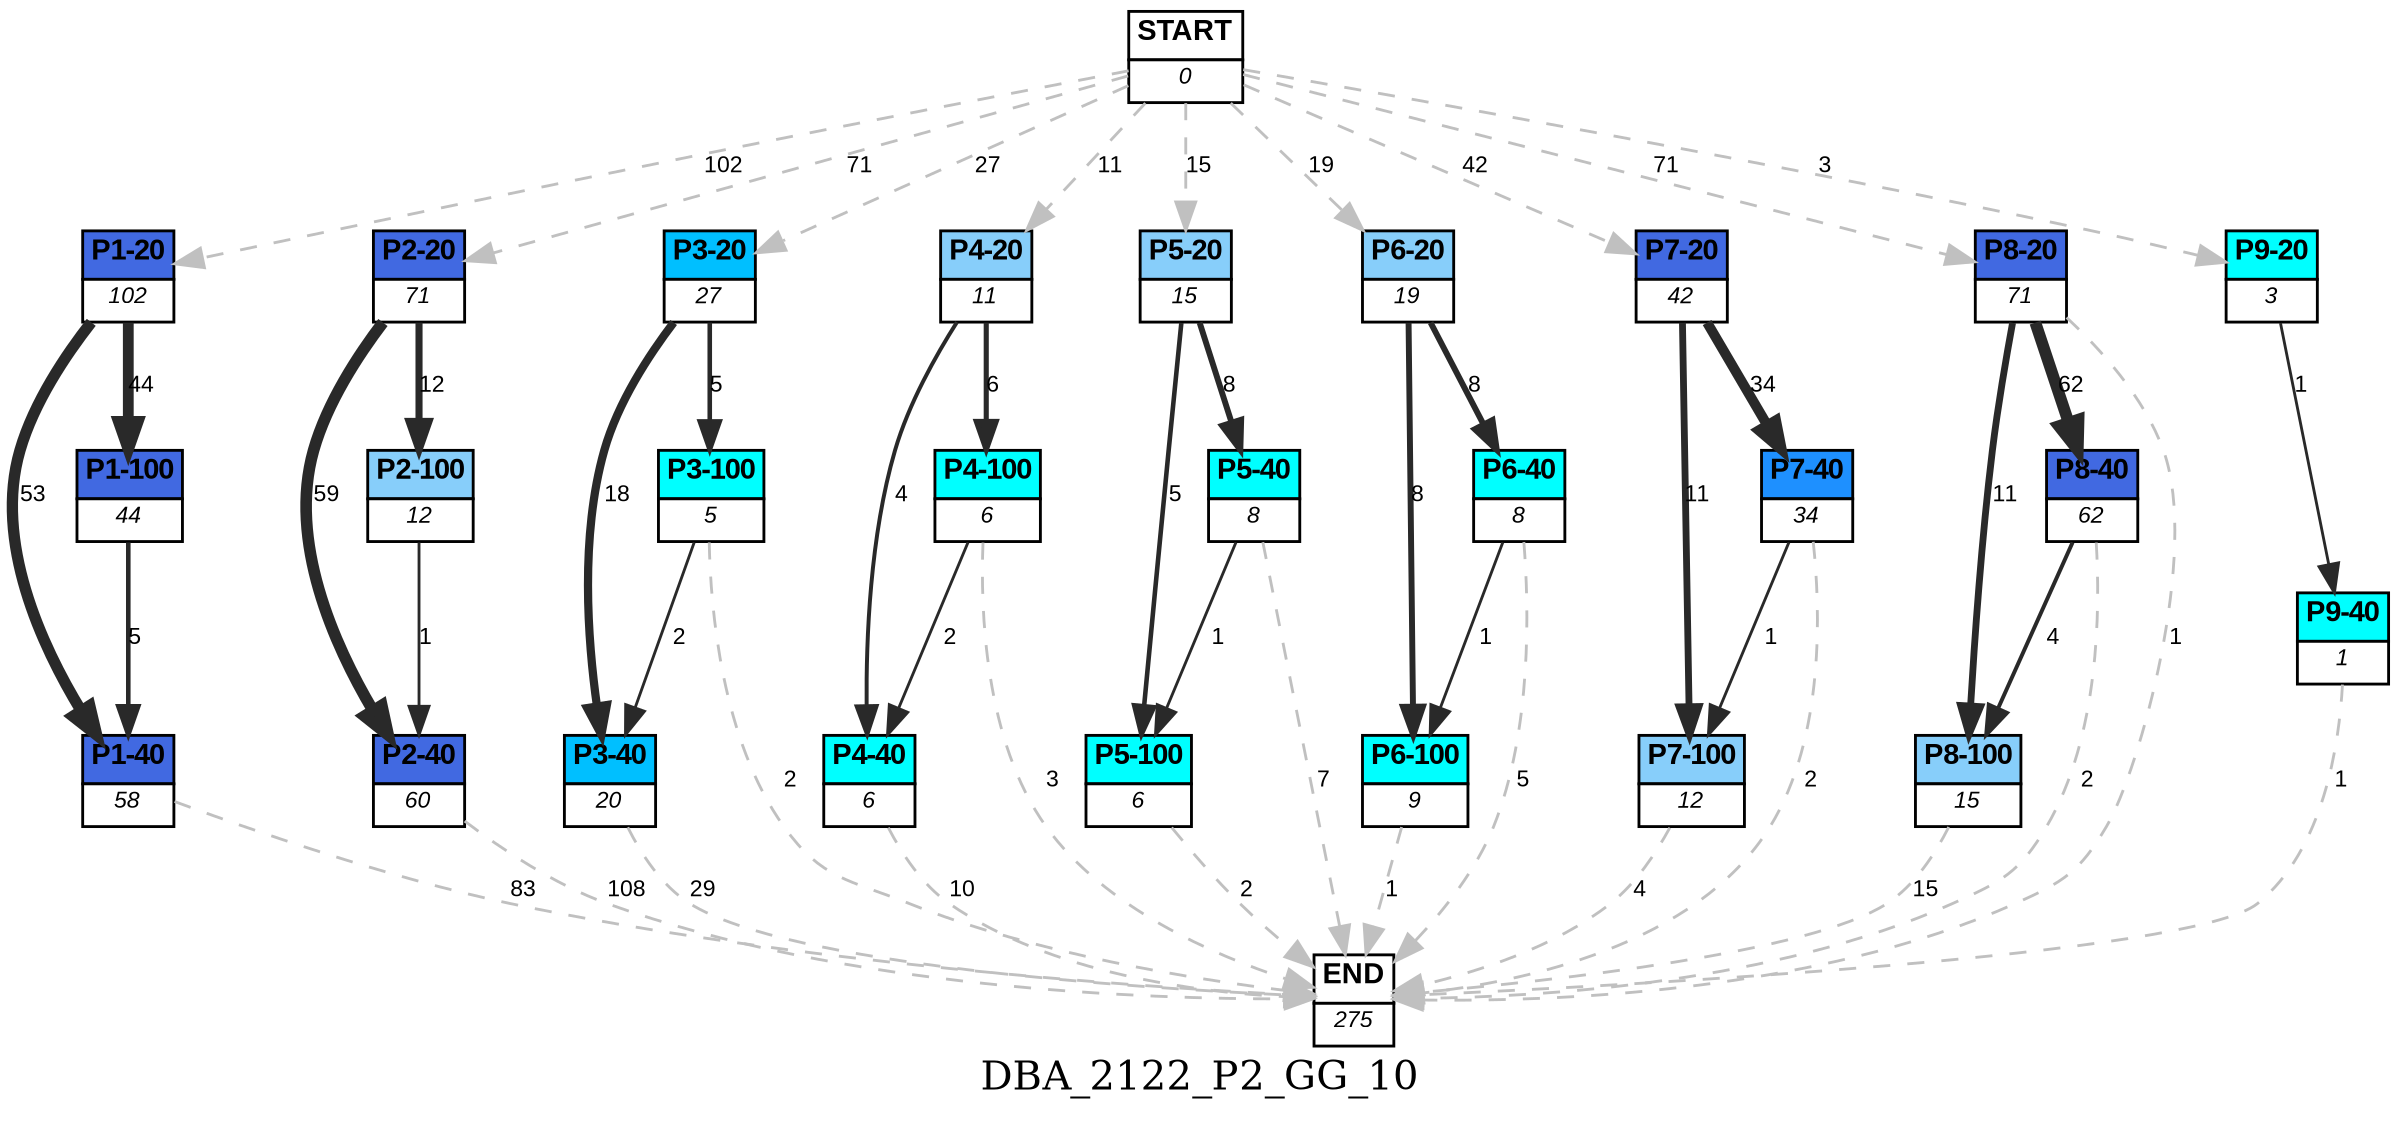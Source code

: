 digraph DBA_2122_P2_GG_10 {
	label=DBA_2122_P2_GG_10;
	dpi = 150
	size="16,11!";
	margin = 0;
"START" [shape=plain, label=<<table border="0" cellborder="1" cellspacing="0"><tr><td bgcolor="white"><FONT face="Arial" POINT-SIZE="10"><b>START</b></FONT></td></tr><tr><td bgcolor="white"><FONT face="Arial" POINT-SIZE="8"><i>0</i></FONT></td></tr></table>>]

"P1-20" [shape=plain, label=<<table border="0" cellborder="1" cellspacing="0"><tr><td bgcolor="royalblue"><FONT face="Arial" POINT-SIZE="10"><b>P1-20</b></FONT></td></tr><tr><td bgcolor="white"><FONT face="Arial" POINT-SIZE="8"><i>102</i></FONT></td></tr></table>>]

"P1-40" [shape=plain, label=<<table border="0" cellborder="1" cellspacing="0"><tr><td bgcolor="royalblue"><FONT face="Arial" POINT-SIZE="10"><b>P1-40</b></FONT></td></tr><tr><td bgcolor="white"><FONT face="Arial" POINT-SIZE="8"><i>58</i></FONT></td></tr></table>>]

"P1-100" [shape=plain, label=<<table border="0" cellborder="1" cellspacing="0"><tr><td bgcolor="royalblue"><FONT face="Arial" POINT-SIZE="10"><b>P1-100</b></FONT></td></tr><tr><td bgcolor="white"><FONT face="Arial" POINT-SIZE="8"><i>44</i></FONT></td></tr></table>>]

"P2-20" [shape=plain, label=<<table border="0" cellborder="1" cellspacing="0"><tr><td bgcolor="royalblue"><FONT face="Arial" POINT-SIZE="10"><b>P2-20</b></FONT></td></tr><tr><td bgcolor="white"><FONT face="Arial" POINT-SIZE="8"><i>71</i></FONT></td></tr></table>>]

"P2-40" [shape=plain, label=<<table border="0" cellborder="1" cellspacing="0"><tr><td bgcolor="royalblue"><FONT face="Arial" POINT-SIZE="10"><b>P2-40</b></FONT></td></tr><tr><td bgcolor="white"><FONT face="Arial" POINT-SIZE="8"><i>60</i></FONT></td></tr></table>>]

"P3-20" [shape=plain, label=<<table border="0" cellborder="1" cellspacing="0"><tr><td bgcolor="deepskyblue"><FONT face="Arial" POINT-SIZE="10"><b>P3-20</b></FONT></td></tr><tr><td bgcolor="white"><FONT face="Arial" POINT-SIZE="8"><i>27</i></FONT></td></tr></table>>]

"P3-40" [shape=plain, label=<<table border="0" cellborder="1" cellspacing="0"><tr><td bgcolor="deepskyblue"><FONT face="Arial" POINT-SIZE="10"><b>P3-40</b></FONT></td></tr><tr><td bgcolor="white"><FONT face="Arial" POINT-SIZE="8"><i>20</i></FONT></td></tr></table>>]

"P3-100" [shape=plain, label=<<table border="0" cellborder="1" cellspacing="0"><tr><td bgcolor="aqua"><FONT face="Arial" POINT-SIZE="10"><b>P3-100</b></FONT></td></tr><tr><td bgcolor="white"><FONT face="Arial" POINT-SIZE="8"><i>5</i></FONT></td></tr></table>>]

"P2-100" [shape=plain, label=<<table border="0" cellborder="1" cellspacing="0"><tr><td bgcolor="lightskyblue"><FONT face="Arial" POINT-SIZE="10"><b>P2-100</b></FONT></td></tr><tr><td bgcolor="white"><FONT face="Arial" POINT-SIZE="8"><i>12</i></FONT></td></tr></table>>]

"P4-20" [shape=plain, label=<<table border="0" cellborder="1" cellspacing="0"><tr><td bgcolor="lightskyblue"><FONT face="Arial" POINT-SIZE="10"><b>P4-20</b></FONT></td></tr><tr><td bgcolor="white"><FONT face="Arial" POINT-SIZE="8"><i>11</i></FONT></td></tr></table>>]

"P4-40" [shape=plain, label=<<table border="0" cellborder="1" cellspacing="0"><tr><td bgcolor="aqua"><FONT face="Arial" POINT-SIZE="10"><b>P4-40</b></FONT></td></tr><tr><td bgcolor="white"><FONT face="Arial" POINT-SIZE="8"><i>6</i></FONT></td></tr></table>>]

"P5-20" [shape=plain, label=<<table border="0" cellborder="1" cellspacing="0"><tr><td bgcolor="lightskyblue"><FONT face="Arial" POINT-SIZE="10"><b>P5-20</b></FONT></td></tr><tr><td bgcolor="white"><FONT face="Arial" POINT-SIZE="8"><i>15</i></FONT></td></tr></table>>]

"P5-100" [shape=plain, label=<<table border="0" cellborder="1" cellspacing="0"><tr><td bgcolor="aqua"><FONT face="Arial" POINT-SIZE="10"><b>P5-100</b></FONT></td></tr><tr><td bgcolor="white"><FONT face="Arial" POINT-SIZE="8"><i>6</i></FONT></td></tr></table>>]

"P4-100" [shape=plain, label=<<table border="0" cellborder="1" cellspacing="0"><tr><td bgcolor="aqua"><FONT face="Arial" POINT-SIZE="10"><b>P4-100</b></FONT></td></tr><tr><td bgcolor="white"><FONT face="Arial" POINT-SIZE="8"><i>6</i></FONT></td></tr></table>>]

"P5-40" [shape=plain, label=<<table border="0" cellborder="1" cellspacing="0"><tr><td bgcolor="aqua"><FONT face="Arial" POINT-SIZE="10"><b>P5-40</b></FONT></td></tr><tr><td bgcolor="white"><FONT face="Arial" POINT-SIZE="8"><i>8</i></FONT></td></tr></table>>]

"P6-20" [shape=plain, label=<<table border="0" cellborder="1" cellspacing="0"><tr><td bgcolor="lightskyblue"><FONT face="Arial" POINT-SIZE="10"><b>P6-20</b></FONT></td></tr><tr><td bgcolor="white"><FONT face="Arial" POINT-SIZE="8"><i>19</i></FONT></td></tr></table>>]

"P6-40" [shape=plain, label=<<table border="0" cellborder="1" cellspacing="0"><tr><td bgcolor="aqua"><FONT face="Arial" POINT-SIZE="10"><b>P6-40</b></FONT></td></tr><tr><td bgcolor="white"><FONT face="Arial" POINT-SIZE="8"><i>8</i></FONT></td></tr></table>>]

"P6-100" [shape=plain, label=<<table border="0" cellborder="1" cellspacing="0"><tr><td bgcolor="aqua"><FONT face="Arial" POINT-SIZE="10"><b>P6-100</b></FONT></td></tr><tr><td bgcolor="white"><FONT face="Arial" POINT-SIZE="8"><i>9</i></FONT></td></tr></table>>]

"P7-20" [shape=plain, label=<<table border="0" cellborder="1" cellspacing="0"><tr><td bgcolor="royalblue"><FONT face="Arial" POINT-SIZE="10"><b>P7-20</b></FONT></td></tr><tr><td bgcolor="white"><FONT face="Arial" POINT-SIZE="8"><i>42</i></FONT></td></tr></table>>]

"P7-40" [shape=plain, label=<<table border="0" cellborder="1" cellspacing="0"><tr><td bgcolor="dodgerblue"><FONT face="Arial" POINT-SIZE="10"><b>P7-40</b></FONT></td></tr><tr><td bgcolor="white"><FONT face="Arial" POINT-SIZE="8"><i>34</i></FONT></td></tr></table>>]

"P8-20" [shape=plain, label=<<table border="0" cellborder="1" cellspacing="0"><tr><td bgcolor="royalblue"><FONT face="Arial" POINT-SIZE="10"><b>P8-20</b></FONT></td></tr><tr><td bgcolor="white"><FONT face="Arial" POINT-SIZE="8"><i>71</i></FONT></td></tr></table>>]

"P8-40" [shape=plain, label=<<table border="0" cellborder="1" cellspacing="0"><tr><td bgcolor="royalblue"><FONT face="Arial" POINT-SIZE="10"><b>P8-40</b></FONT></td></tr><tr><td bgcolor="white"><FONT face="Arial" POINT-SIZE="8"><i>62</i></FONT></td></tr></table>>]

"P7-100" [shape=plain, label=<<table border="0" cellborder="1" cellspacing="0"><tr><td bgcolor="lightskyblue"><FONT face="Arial" POINT-SIZE="10"><b>P7-100</b></FONT></td></tr><tr><td bgcolor="white"><FONT face="Arial" POINT-SIZE="8"><i>12</i></FONT></td></tr></table>>]

"P8-100" [shape=plain, label=<<table border="0" cellborder="1" cellspacing="0"><tr><td bgcolor="lightskyblue"><FONT face="Arial" POINT-SIZE="10"><b>P8-100</b></FONT></td></tr><tr><td bgcolor="white"><FONT face="Arial" POINT-SIZE="8"><i>15</i></FONT></td></tr></table>>]

"P9-20" [shape=plain, label=<<table border="0" cellborder="1" cellspacing="0"><tr><td bgcolor="aqua"><FONT face="Arial" POINT-SIZE="10"><b>P9-20</b></FONT></td></tr><tr><td bgcolor="white"><FONT face="Arial" POINT-SIZE="8"><i>3</i></FONT></td></tr></table>>]

"P9-40" [shape=plain, label=<<table border="0" cellborder="1" cellspacing="0"><tr><td bgcolor="aqua"><FONT face="Arial" POINT-SIZE="10"><b>P9-40</b></FONT></td></tr><tr><td bgcolor="white"><FONT face="Arial" POINT-SIZE="8"><i>1</i></FONT></td></tr></table>>]

"END" [shape=plain, label=<<table border="0" cellborder="1" cellspacing="0"><tr><td bgcolor="white"><FONT face="Arial" POINT-SIZE="10"><b>END</b></FONT></td></tr><tr><td bgcolor="white"><FONT face="Arial" POINT-SIZE="8"><i>275</i></FONT></td></tr></table>>]

"START" -> "P1-20" [ style = dashed color=grey label ="102" labelfloat=false fontname="Arial" fontsize=8]

"START" -> "P2-20" [ style = dashed color=grey label ="71" labelfloat=false fontname="Arial" fontsize=8]

"START" -> "P3-20" [ style = dashed color=grey label ="27" labelfloat=false fontname="Arial" fontsize=8]

"START" -> "P4-20" [ style = dashed color=grey label ="11" labelfloat=false fontname="Arial" fontsize=8]

"START" -> "P5-20" [ style = dashed color=grey label ="15" labelfloat=false fontname="Arial" fontsize=8]

"START" -> "P6-20" [ style = dashed color=grey label ="19" labelfloat=false fontname="Arial" fontsize=8]

"START" -> "P7-20" [ style = dashed color=grey label ="42" labelfloat=false fontname="Arial" fontsize=8]

"START" -> "P8-20" [ style = dashed color=grey label ="71" labelfloat=false fontname="Arial" fontsize=8]

"START" -> "P9-20" [ style = dashed color=grey label ="3" labelfloat=false fontname="Arial" fontsize=8]

"P1-20" -> "P1-40" [ color=grey16 penwidth = "3.97029191355212"label ="53" labelfloat=false fontname="Arial" fontsize=8]

"P1-20" -> "P1-100" [ color=grey16 penwidth = "3.78418963391826"label ="44" labelfloat=false fontname="Arial" fontsize=8]

"P1-40" -> "END" [ style = dashed color=grey label ="83" labelfloat=false fontname="Arial" fontsize=8]

"P1-100" -> "P1-40" [ color=grey16 penwidth = "1.6094379124341"label ="5" labelfloat=false fontname="Arial" fontsize=8]

"P2-20" -> "P2-40" [ color=grey16 penwidth = "4.07753744390572"label ="59" labelfloat=false fontname="Arial" fontsize=8]

"P2-20" -> "P2-100" [ color=grey16 penwidth = "2.484906649788"label ="12" labelfloat=false fontname="Arial" fontsize=8]

"P2-40" -> "END" [ style = dashed color=grey label ="108" labelfloat=false fontname="Arial" fontsize=8]

"P3-20" -> "P3-40" [ color=grey16 penwidth = "2.89037175789616"label ="18" labelfloat=false fontname="Arial" fontsize=8]

"P3-20" -> "P3-100" [ color=grey16 penwidth = "1.6094379124341"label ="5" labelfloat=false fontname="Arial" fontsize=8]

"P3-40" -> "END" [ style = dashed color=grey label ="29" labelfloat=false fontname="Arial" fontsize=8]

"P3-100" -> "P3-40" [ color=grey16 penwidth = "1"label ="2" labelfloat=false fontname="Arial" fontsize=8]

"P3-100" -> "END" [ style = dashed color=grey label ="2" labelfloat=false fontname="Arial" fontsize=8]

"P2-100" -> "P2-40" [ color=grey16 penwidth = "1"label ="1" labelfloat=false fontname="Arial" fontsize=8]

"P4-20" -> "P4-40" [ color=grey16 penwidth = "1.38629436111989"label ="4" labelfloat=false fontname="Arial" fontsize=8]

"P4-20" -> "P4-100" [ color=grey16 penwidth = "1.79175946922805"label ="6" labelfloat=false fontname="Arial" fontsize=8]

"P4-40" -> "END" [ style = dashed color=grey label ="10" labelfloat=false fontname="Arial" fontsize=8]

"P5-20" -> "P5-100" [ color=grey16 penwidth = "1.6094379124341"label ="5" labelfloat=false fontname="Arial" fontsize=8]

"P5-20" -> "P5-40" [ color=grey16 penwidth = "2.07944154167984"label ="8" labelfloat=false fontname="Arial" fontsize=8]

"P5-100" -> "END" [ style = dashed color=grey label ="2" labelfloat=false fontname="Arial" fontsize=8]

"P4-100" -> "P4-40" [ color=grey16 penwidth = "1"label ="2" labelfloat=false fontname="Arial" fontsize=8]

"P4-100" -> "END" [ style = dashed color=grey label ="3" labelfloat=false fontname="Arial" fontsize=8]

"P5-40" -> "P5-100" [ color=grey16 penwidth = "1"label ="1" labelfloat=false fontname="Arial" fontsize=8]

"P5-40" -> "END" [ style = dashed color=grey label ="7" labelfloat=false fontname="Arial" fontsize=8]

"P6-20" -> "P6-40" [ color=grey16 penwidth = "2.07944154167984"label ="8" labelfloat=false fontname="Arial" fontsize=8]

"P6-20" -> "P6-100" [ color=grey16 penwidth = "2.07944154167984"label ="8" labelfloat=false fontname="Arial" fontsize=8]

"P6-40" -> "P6-100" [ color=grey16 penwidth = "1"label ="1" labelfloat=false fontname="Arial" fontsize=8]

"P6-40" -> "END" [ style = dashed color=grey label ="5" labelfloat=false fontname="Arial" fontsize=8]

"P6-100" -> "END" [ style = dashed color=grey label ="1" labelfloat=false fontname="Arial" fontsize=8]

"P7-20" -> "P7-40" [ color=grey16 penwidth = "3.52636052461616"label ="34" labelfloat=false fontname="Arial" fontsize=8]

"P7-20" -> "P7-100" [ color=grey16 penwidth = "2.39789527279837"label ="11" labelfloat=false fontname="Arial" fontsize=8]

"P7-40" -> "P7-100" [ color=grey16 penwidth = "1"label ="1" labelfloat=false fontname="Arial" fontsize=8]

"P7-40" -> "END" [ style = dashed color=grey label ="2" labelfloat=false fontname="Arial" fontsize=8]

"P8-20" -> "P8-40" [ color=grey16 penwidth = "4.12713438504509"label ="62" labelfloat=false fontname="Arial" fontsize=8]

"P8-20" -> "P8-100" [ color=grey16 penwidth = "2.39789527279837"label ="11" labelfloat=false fontname="Arial" fontsize=8]

"P8-20" -> "END" [ style = dashed color=grey label ="1" labelfloat=false fontname="Arial" fontsize=8]

"P8-40" -> "P8-100" [ color=grey16 penwidth = "1.38629436111989"label ="4" labelfloat=false fontname="Arial" fontsize=8]

"P8-40" -> "END" [ style = dashed color=grey label ="2" labelfloat=false fontname="Arial" fontsize=8]

"P7-100" -> "END" [ style = dashed color=grey label ="4" labelfloat=false fontname="Arial" fontsize=8]

"P8-100" -> "END" [ style = dashed color=grey label ="15" labelfloat=false fontname="Arial" fontsize=8]

"P9-20" -> "P9-40" [ color=grey16 penwidth = "1"label ="1" labelfloat=false fontname="Arial" fontsize=8]

"P9-40" -> "END" [ style = dashed color=grey label ="1" labelfloat=false fontname="Arial" fontsize=8]

}
